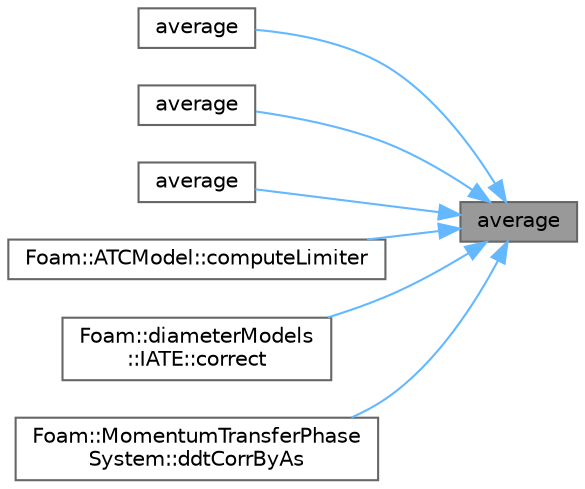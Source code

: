 digraph "average"
{
 // LATEX_PDF_SIZE
  bgcolor="transparent";
  edge [fontname=Helvetica,fontsize=10,labelfontname=Helvetica,labelfontsize=10];
  node [fontname=Helvetica,fontsize=10,shape=box,height=0.2,width=0.4];
  rankdir="RL";
  Node1 [id="Node000001",label="average",height=0.2,width=0.4,color="gray40", fillcolor="grey60", style="filled", fontcolor="black",tooltip=" "];
  Node1 -> Node2 [id="edge1_Node000001_Node000002",dir="back",color="steelblue1",style="solid",tooltip=" "];
  Node2 [id="Node000002",label="average",height=0.2,width=0.4,color="grey40", fillcolor="white", style="filled",URL="$namespaceFoam_1_1fvc.html#a40f49a4de6d1113ce76690713373c1f3",tooltip=" "];
  Node1 -> Node3 [id="edge2_Node000001_Node000003",dir="back",color="steelblue1",style="solid",tooltip=" "];
  Node3 [id="Node000003",label="average",height=0.2,width=0.4,color="grey40", fillcolor="white", style="filled",URL="$namespaceFoam_1_1fvc.html#accbf1e39469d7b9c6f7dd6a6b00283bb",tooltip=" "];
  Node1 -> Node4 [id="edge3_Node000001_Node000004",dir="back",color="steelblue1",style="solid",tooltip=" "];
  Node4 [id="Node000004",label="average",height=0.2,width=0.4,color="grey40", fillcolor="white", style="filled",URL="$namespaceFoam_1_1fvc.html#a19ddc8c41b3e2b2fa0d2ba4804c8ad92",tooltip=" "];
  Node1 -> Node5 [id="edge4_Node000001_Node000005",dir="back",color="steelblue1",style="solid",tooltip=" "];
  Node5 [id="Node000005",label="Foam::ATCModel::computeLimiter",height=0.2,width=0.4,color="grey40", fillcolor="white", style="filled",URL="$classFoam_1_1ATCModel.html#af7f4105c3aade63c355f7a8bc1484740",tooltip=" "];
  Node1 -> Node6 [id="edge5_Node000001_Node000006",dir="back",color="steelblue1",style="solid",tooltip=" "];
  Node6 [id="Node000006",label="Foam::diameterModels\l::IATE::correct",height=0.2,width=0.4,color="grey40", fillcolor="white", style="filled",URL="$classFoam_1_1diameterModels_1_1IATE.html#a3ae44b28050c3aa494c1d8e18cf618c1",tooltip=" "];
  Node1 -> Node7 [id="edge6_Node000001_Node000007",dir="back",color="steelblue1",style="solid",tooltip=" "];
  Node7 [id="Node000007",label="Foam::MomentumTransferPhase\lSystem::ddtCorrByAs",height=0.2,width=0.4,color="grey40", fillcolor="white", style="filled",URL="$classFoam_1_1MomentumTransferPhaseSystem.html#a419e5977a02339f1ce38b330eed8e236",tooltip=" "];
}
